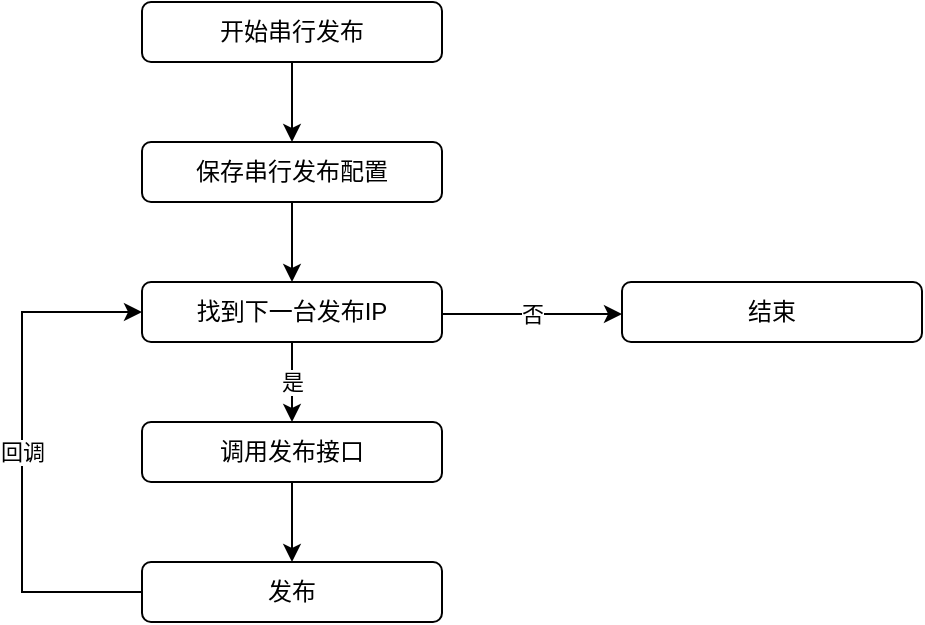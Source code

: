 <mxfile version="14.9.1" type="github">
  <diagram id="OKHTKGkw_BqX-tAgmzlt" name="第 1 页">
    <mxGraphModel dx="1550" dy="779" grid="1" gridSize="10" guides="1" tooltips="1" connect="1" arrows="1" fold="1" page="1" pageScale="1" pageWidth="827" pageHeight="1169" math="0" shadow="0">
      <root>
        <mxCell id="0" />
        <mxCell id="1" parent="0" />
        <mxCell id="QFEcCebR_4HrZKWJqywF-3" style="edgeStyle=orthogonalEdgeStyle;rounded=0;orthogonalLoop=1;jettySize=auto;html=1;exitX=0.5;exitY=1;exitDx=0;exitDy=0;entryX=0.5;entryY=0;entryDx=0;entryDy=0;" edge="1" parent="1" source="QFEcCebR_4HrZKWJqywF-1" target="QFEcCebR_4HrZKWJqywF-2">
          <mxGeometry relative="1" as="geometry" />
        </mxCell>
        <mxCell id="QFEcCebR_4HrZKWJqywF-1" value="开始串行发布" style="rounded=1;whiteSpace=wrap;html=1;" vertex="1" parent="1">
          <mxGeometry x="220" y="150" width="150" height="30" as="geometry" />
        </mxCell>
        <mxCell id="QFEcCebR_4HrZKWJqywF-6" style="edgeStyle=orthogonalEdgeStyle;rounded=0;orthogonalLoop=1;jettySize=auto;html=1;exitX=0.5;exitY=1;exitDx=0;exitDy=0;entryX=0.5;entryY=0;entryDx=0;entryDy=0;" edge="1" parent="1" source="QFEcCebR_4HrZKWJqywF-2" target="QFEcCebR_4HrZKWJqywF-5">
          <mxGeometry relative="1" as="geometry" />
        </mxCell>
        <mxCell id="QFEcCebR_4HrZKWJqywF-2" value="保存串行发布配置" style="rounded=1;whiteSpace=wrap;html=1;" vertex="1" parent="1">
          <mxGeometry x="220" y="220" width="150" height="30" as="geometry" />
        </mxCell>
        <mxCell id="QFEcCebR_4HrZKWJqywF-9" value="是" style="edgeStyle=orthogonalEdgeStyle;rounded=0;orthogonalLoop=1;jettySize=auto;html=1;exitX=0.5;exitY=1;exitDx=0;exitDy=0;entryX=0.5;entryY=0;entryDx=0;entryDy=0;" edge="1" parent="1" source="QFEcCebR_4HrZKWJqywF-5" target="QFEcCebR_4HrZKWJqywF-8">
          <mxGeometry relative="1" as="geometry" />
        </mxCell>
        <mxCell id="QFEcCebR_4HrZKWJqywF-15" value="否" style="edgeStyle=orthogonalEdgeStyle;rounded=0;orthogonalLoop=1;jettySize=auto;html=1;exitX=1;exitY=0.5;exitDx=0;exitDy=0;" edge="1" parent="1">
          <mxGeometry relative="1" as="geometry">
            <mxPoint x="460" y="306" as="targetPoint" />
            <mxPoint x="370" y="306" as="sourcePoint" />
            <Array as="points">
              <mxPoint x="410" y="306" />
              <mxPoint x="410" y="306" />
            </Array>
          </mxGeometry>
        </mxCell>
        <mxCell id="QFEcCebR_4HrZKWJqywF-5" value="找到下一台发布IP" style="rounded=1;whiteSpace=wrap;html=1;" vertex="1" parent="1">
          <mxGeometry x="220" y="290" width="150" height="30" as="geometry" />
        </mxCell>
        <mxCell id="QFEcCebR_4HrZKWJqywF-11" style="edgeStyle=orthogonalEdgeStyle;rounded=0;orthogonalLoop=1;jettySize=auto;html=1;exitX=0.5;exitY=1;exitDx=0;exitDy=0;entryX=0.5;entryY=0;entryDx=0;entryDy=0;" edge="1" parent="1" source="QFEcCebR_4HrZKWJqywF-8" target="QFEcCebR_4HrZKWJqywF-10">
          <mxGeometry relative="1" as="geometry" />
        </mxCell>
        <mxCell id="QFEcCebR_4HrZKWJqywF-8" value="调用发布接口" style="rounded=1;whiteSpace=wrap;html=1;" vertex="1" parent="1">
          <mxGeometry x="220" y="360" width="150" height="30" as="geometry" />
        </mxCell>
        <mxCell id="QFEcCebR_4HrZKWJqywF-12" value="回调" style="edgeStyle=orthogonalEdgeStyle;rounded=0;orthogonalLoop=1;jettySize=auto;html=1;exitX=0;exitY=0.5;exitDx=0;exitDy=0;entryX=0;entryY=0.5;entryDx=0;entryDy=0;" edge="1" parent="1" source="QFEcCebR_4HrZKWJqywF-10" target="QFEcCebR_4HrZKWJqywF-5">
          <mxGeometry relative="1" as="geometry">
            <Array as="points">
              <mxPoint x="160" y="445" />
              <mxPoint x="160" y="305" />
            </Array>
          </mxGeometry>
        </mxCell>
        <mxCell id="QFEcCebR_4HrZKWJqywF-10" value="发布" style="rounded=1;whiteSpace=wrap;html=1;" vertex="1" parent="1">
          <mxGeometry x="220" y="430" width="150" height="30" as="geometry" />
        </mxCell>
        <mxCell id="QFEcCebR_4HrZKWJqywF-16" value="结束" style="rounded=1;whiteSpace=wrap;html=1;" vertex="1" parent="1">
          <mxGeometry x="460" y="290" width="150" height="30" as="geometry" />
        </mxCell>
      </root>
    </mxGraphModel>
  </diagram>
</mxfile>
